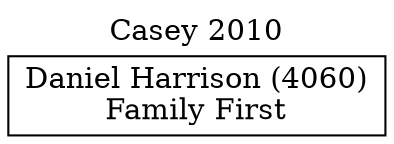 // House preference flow
digraph "Daniel Harrison (4060)_Casey_2010" {
	graph [label="Casey 2010" labelloc=t mclimit=10]
	node [shape=box]
	"Daniel Harrison (4060)" [label="Daniel Harrison (4060)
Family First"]
}
